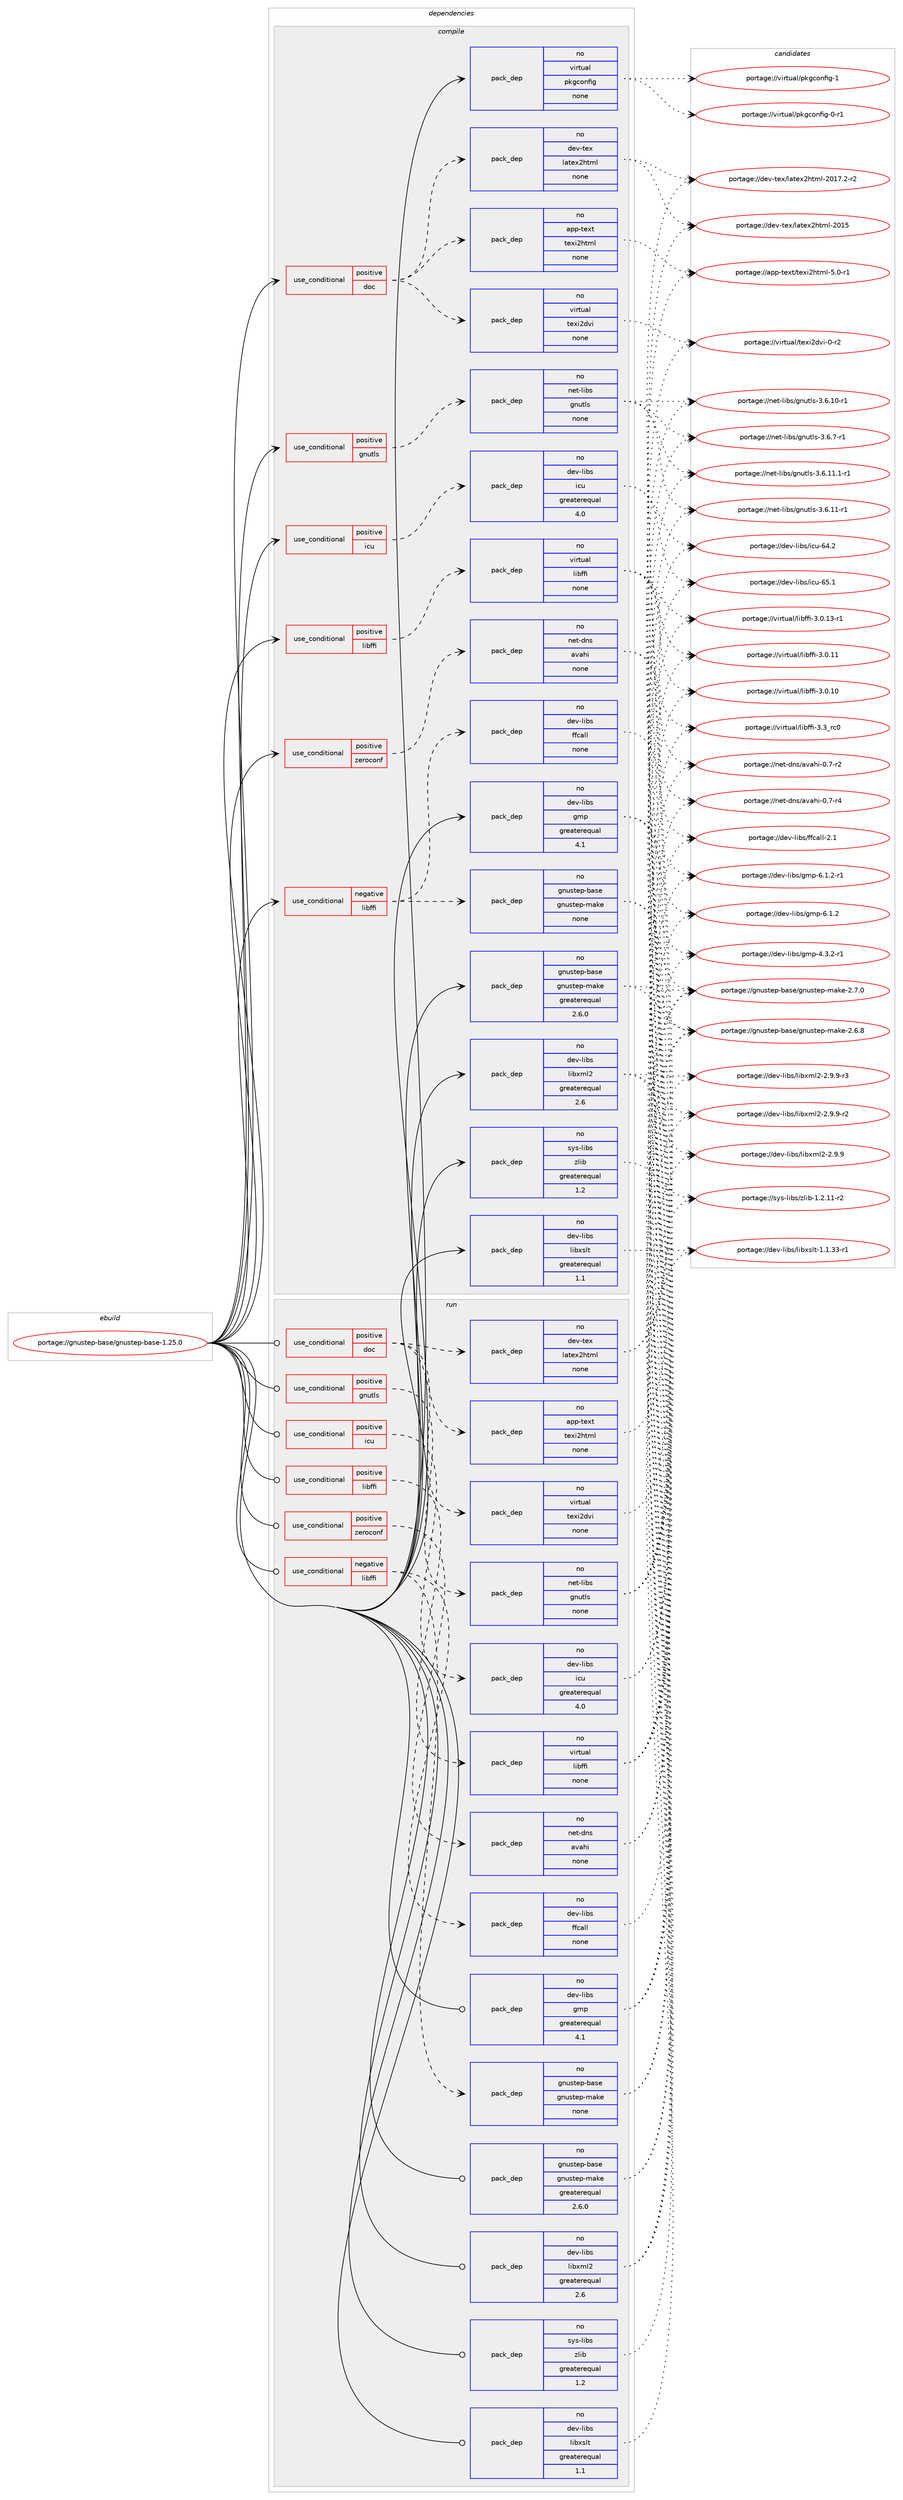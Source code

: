 digraph prolog {

# *************
# Graph options
# *************

newrank=true;
concentrate=true;
compound=true;
graph [rankdir=LR,fontname=Helvetica,fontsize=10,ranksep=1.5];#, ranksep=2.5, nodesep=0.2];
edge  [arrowhead=vee];
node  [fontname=Helvetica,fontsize=10];

# **********
# The ebuild
# **********

subgraph cluster_leftcol {
color=gray;
label=<<i>ebuild</i>>;
id [label="portage://gnustep-base/gnustep-base-1.25.0", color=red, width=4, href="../gnustep-base/gnustep-base-1.25.0.svg"];
}

# ****************
# The dependencies
# ****************

subgraph cluster_midcol {
color=gray;
label=<<i>dependencies</i>>;
subgraph cluster_compile {
fillcolor="#eeeeee";
style=filled;
label=<<i>compile</i>>;
subgraph cond57362 {
dependency272365 [label=<<TABLE BORDER="0" CELLBORDER="1" CELLSPACING="0" CELLPADDING="4"><TR><TD ROWSPAN="3" CELLPADDING="10">use_conditional</TD></TR><TR><TD>negative</TD></TR><TR><TD>libffi</TD></TR></TABLE>>, shape=none, color=red];
subgraph pack210712 {
dependency272366 [label=<<TABLE BORDER="0" CELLBORDER="1" CELLSPACING="0" CELLPADDING="4" WIDTH="220"><TR><TD ROWSPAN="6" CELLPADDING="30">pack_dep</TD></TR><TR><TD WIDTH="110">no</TD></TR><TR><TD>dev-libs</TD></TR><TR><TD>ffcall</TD></TR><TR><TD>none</TD></TR><TR><TD></TD></TR></TABLE>>, shape=none, color=blue];
}
dependency272365:e -> dependency272366:w [weight=20,style="dashed",arrowhead="vee"];
subgraph pack210713 {
dependency272367 [label=<<TABLE BORDER="0" CELLBORDER="1" CELLSPACING="0" CELLPADDING="4" WIDTH="220"><TR><TD ROWSPAN="6" CELLPADDING="30">pack_dep</TD></TR><TR><TD WIDTH="110">no</TD></TR><TR><TD>gnustep-base</TD></TR><TR><TD>gnustep-make</TD></TR><TR><TD>none</TD></TR><TR><TD></TD></TR></TABLE>>, shape=none, color=blue];
}
dependency272365:e -> dependency272367:w [weight=20,style="dashed",arrowhead="vee"];
}
id:e -> dependency272365:w [weight=20,style="solid",arrowhead="vee"];
subgraph cond57363 {
dependency272368 [label=<<TABLE BORDER="0" CELLBORDER="1" CELLSPACING="0" CELLPADDING="4"><TR><TD ROWSPAN="3" CELLPADDING="10">use_conditional</TD></TR><TR><TD>positive</TD></TR><TR><TD>doc</TD></TR></TABLE>>, shape=none, color=red];
subgraph pack210714 {
dependency272369 [label=<<TABLE BORDER="0" CELLBORDER="1" CELLSPACING="0" CELLPADDING="4" WIDTH="220"><TR><TD ROWSPAN="6" CELLPADDING="30">pack_dep</TD></TR><TR><TD WIDTH="110">no</TD></TR><TR><TD>virtual</TD></TR><TR><TD>texi2dvi</TD></TR><TR><TD>none</TD></TR><TR><TD></TD></TR></TABLE>>, shape=none, color=blue];
}
dependency272368:e -> dependency272369:w [weight=20,style="dashed",arrowhead="vee"];
subgraph pack210715 {
dependency272370 [label=<<TABLE BORDER="0" CELLBORDER="1" CELLSPACING="0" CELLPADDING="4" WIDTH="220"><TR><TD ROWSPAN="6" CELLPADDING="30">pack_dep</TD></TR><TR><TD WIDTH="110">no</TD></TR><TR><TD>dev-tex</TD></TR><TR><TD>latex2html</TD></TR><TR><TD>none</TD></TR><TR><TD></TD></TR></TABLE>>, shape=none, color=blue];
}
dependency272368:e -> dependency272370:w [weight=20,style="dashed",arrowhead="vee"];
subgraph pack210716 {
dependency272371 [label=<<TABLE BORDER="0" CELLBORDER="1" CELLSPACING="0" CELLPADDING="4" WIDTH="220"><TR><TD ROWSPAN="6" CELLPADDING="30">pack_dep</TD></TR><TR><TD WIDTH="110">no</TD></TR><TR><TD>app-text</TD></TR><TR><TD>texi2html</TD></TR><TR><TD>none</TD></TR><TR><TD></TD></TR></TABLE>>, shape=none, color=blue];
}
dependency272368:e -> dependency272371:w [weight=20,style="dashed",arrowhead="vee"];
}
id:e -> dependency272368:w [weight=20,style="solid",arrowhead="vee"];
subgraph cond57364 {
dependency272372 [label=<<TABLE BORDER="0" CELLBORDER="1" CELLSPACING="0" CELLPADDING="4"><TR><TD ROWSPAN="3" CELLPADDING="10">use_conditional</TD></TR><TR><TD>positive</TD></TR><TR><TD>gnutls</TD></TR></TABLE>>, shape=none, color=red];
subgraph pack210717 {
dependency272373 [label=<<TABLE BORDER="0" CELLBORDER="1" CELLSPACING="0" CELLPADDING="4" WIDTH="220"><TR><TD ROWSPAN="6" CELLPADDING="30">pack_dep</TD></TR><TR><TD WIDTH="110">no</TD></TR><TR><TD>net-libs</TD></TR><TR><TD>gnutls</TD></TR><TR><TD>none</TD></TR><TR><TD></TD></TR></TABLE>>, shape=none, color=blue];
}
dependency272372:e -> dependency272373:w [weight=20,style="dashed",arrowhead="vee"];
}
id:e -> dependency272372:w [weight=20,style="solid",arrowhead="vee"];
subgraph cond57365 {
dependency272374 [label=<<TABLE BORDER="0" CELLBORDER="1" CELLSPACING="0" CELLPADDING="4"><TR><TD ROWSPAN="3" CELLPADDING="10">use_conditional</TD></TR><TR><TD>positive</TD></TR><TR><TD>icu</TD></TR></TABLE>>, shape=none, color=red];
subgraph pack210718 {
dependency272375 [label=<<TABLE BORDER="0" CELLBORDER="1" CELLSPACING="0" CELLPADDING="4" WIDTH="220"><TR><TD ROWSPAN="6" CELLPADDING="30">pack_dep</TD></TR><TR><TD WIDTH="110">no</TD></TR><TR><TD>dev-libs</TD></TR><TR><TD>icu</TD></TR><TR><TD>greaterequal</TD></TR><TR><TD>4.0</TD></TR></TABLE>>, shape=none, color=blue];
}
dependency272374:e -> dependency272375:w [weight=20,style="dashed",arrowhead="vee"];
}
id:e -> dependency272374:w [weight=20,style="solid",arrowhead="vee"];
subgraph cond57366 {
dependency272376 [label=<<TABLE BORDER="0" CELLBORDER="1" CELLSPACING="0" CELLPADDING="4"><TR><TD ROWSPAN="3" CELLPADDING="10">use_conditional</TD></TR><TR><TD>positive</TD></TR><TR><TD>libffi</TD></TR></TABLE>>, shape=none, color=red];
subgraph pack210719 {
dependency272377 [label=<<TABLE BORDER="0" CELLBORDER="1" CELLSPACING="0" CELLPADDING="4" WIDTH="220"><TR><TD ROWSPAN="6" CELLPADDING="30">pack_dep</TD></TR><TR><TD WIDTH="110">no</TD></TR><TR><TD>virtual</TD></TR><TR><TD>libffi</TD></TR><TR><TD>none</TD></TR><TR><TD></TD></TR></TABLE>>, shape=none, color=blue];
}
dependency272376:e -> dependency272377:w [weight=20,style="dashed",arrowhead="vee"];
}
id:e -> dependency272376:w [weight=20,style="solid",arrowhead="vee"];
subgraph cond57367 {
dependency272378 [label=<<TABLE BORDER="0" CELLBORDER="1" CELLSPACING="0" CELLPADDING="4"><TR><TD ROWSPAN="3" CELLPADDING="10">use_conditional</TD></TR><TR><TD>positive</TD></TR><TR><TD>zeroconf</TD></TR></TABLE>>, shape=none, color=red];
subgraph pack210720 {
dependency272379 [label=<<TABLE BORDER="0" CELLBORDER="1" CELLSPACING="0" CELLPADDING="4" WIDTH="220"><TR><TD ROWSPAN="6" CELLPADDING="30">pack_dep</TD></TR><TR><TD WIDTH="110">no</TD></TR><TR><TD>net-dns</TD></TR><TR><TD>avahi</TD></TR><TR><TD>none</TD></TR><TR><TD></TD></TR></TABLE>>, shape=none, color=blue];
}
dependency272378:e -> dependency272379:w [weight=20,style="dashed",arrowhead="vee"];
}
id:e -> dependency272378:w [weight=20,style="solid",arrowhead="vee"];
subgraph pack210721 {
dependency272380 [label=<<TABLE BORDER="0" CELLBORDER="1" CELLSPACING="0" CELLPADDING="4" WIDTH="220"><TR><TD ROWSPAN="6" CELLPADDING="30">pack_dep</TD></TR><TR><TD WIDTH="110">no</TD></TR><TR><TD>dev-libs</TD></TR><TR><TD>gmp</TD></TR><TR><TD>greaterequal</TD></TR><TR><TD>4.1</TD></TR></TABLE>>, shape=none, color=blue];
}
id:e -> dependency272380:w [weight=20,style="solid",arrowhead="vee"];
subgraph pack210722 {
dependency272381 [label=<<TABLE BORDER="0" CELLBORDER="1" CELLSPACING="0" CELLPADDING="4" WIDTH="220"><TR><TD ROWSPAN="6" CELLPADDING="30">pack_dep</TD></TR><TR><TD WIDTH="110">no</TD></TR><TR><TD>dev-libs</TD></TR><TR><TD>libxml2</TD></TR><TR><TD>greaterequal</TD></TR><TR><TD>2.6</TD></TR></TABLE>>, shape=none, color=blue];
}
id:e -> dependency272381:w [weight=20,style="solid",arrowhead="vee"];
subgraph pack210723 {
dependency272382 [label=<<TABLE BORDER="0" CELLBORDER="1" CELLSPACING="0" CELLPADDING="4" WIDTH="220"><TR><TD ROWSPAN="6" CELLPADDING="30">pack_dep</TD></TR><TR><TD WIDTH="110">no</TD></TR><TR><TD>dev-libs</TD></TR><TR><TD>libxslt</TD></TR><TR><TD>greaterequal</TD></TR><TR><TD>1.1</TD></TR></TABLE>>, shape=none, color=blue];
}
id:e -> dependency272382:w [weight=20,style="solid",arrowhead="vee"];
subgraph pack210724 {
dependency272383 [label=<<TABLE BORDER="0" CELLBORDER="1" CELLSPACING="0" CELLPADDING="4" WIDTH="220"><TR><TD ROWSPAN="6" CELLPADDING="30">pack_dep</TD></TR><TR><TD WIDTH="110">no</TD></TR><TR><TD>gnustep-base</TD></TR><TR><TD>gnustep-make</TD></TR><TR><TD>greaterequal</TD></TR><TR><TD>2.6.0</TD></TR></TABLE>>, shape=none, color=blue];
}
id:e -> dependency272383:w [weight=20,style="solid",arrowhead="vee"];
subgraph pack210725 {
dependency272384 [label=<<TABLE BORDER="0" CELLBORDER="1" CELLSPACING="0" CELLPADDING="4" WIDTH="220"><TR><TD ROWSPAN="6" CELLPADDING="30">pack_dep</TD></TR><TR><TD WIDTH="110">no</TD></TR><TR><TD>sys-libs</TD></TR><TR><TD>zlib</TD></TR><TR><TD>greaterequal</TD></TR><TR><TD>1.2</TD></TR></TABLE>>, shape=none, color=blue];
}
id:e -> dependency272384:w [weight=20,style="solid",arrowhead="vee"];
subgraph pack210726 {
dependency272385 [label=<<TABLE BORDER="0" CELLBORDER="1" CELLSPACING="0" CELLPADDING="4" WIDTH="220"><TR><TD ROWSPAN="6" CELLPADDING="30">pack_dep</TD></TR><TR><TD WIDTH="110">no</TD></TR><TR><TD>virtual</TD></TR><TR><TD>pkgconfig</TD></TR><TR><TD>none</TD></TR><TR><TD></TD></TR></TABLE>>, shape=none, color=blue];
}
id:e -> dependency272385:w [weight=20,style="solid",arrowhead="vee"];
}
subgraph cluster_compileandrun {
fillcolor="#eeeeee";
style=filled;
label=<<i>compile and run</i>>;
}
subgraph cluster_run {
fillcolor="#eeeeee";
style=filled;
label=<<i>run</i>>;
subgraph cond57368 {
dependency272386 [label=<<TABLE BORDER="0" CELLBORDER="1" CELLSPACING="0" CELLPADDING="4"><TR><TD ROWSPAN="3" CELLPADDING="10">use_conditional</TD></TR><TR><TD>negative</TD></TR><TR><TD>libffi</TD></TR></TABLE>>, shape=none, color=red];
subgraph pack210727 {
dependency272387 [label=<<TABLE BORDER="0" CELLBORDER="1" CELLSPACING="0" CELLPADDING="4" WIDTH="220"><TR><TD ROWSPAN="6" CELLPADDING="30">pack_dep</TD></TR><TR><TD WIDTH="110">no</TD></TR><TR><TD>dev-libs</TD></TR><TR><TD>ffcall</TD></TR><TR><TD>none</TD></TR><TR><TD></TD></TR></TABLE>>, shape=none, color=blue];
}
dependency272386:e -> dependency272387:w [weight=20,style="dashed",arrowhead="vee"];
subgraph pack210728 {
dependency272388 [label=<<TABLE BORDER="0" CELLBORDER="1" CELLSPACING="0" CELLPADDING="4" WIDTH="220"><TR><TD ROWSPAN="6" CELLPADDING="30">pack_dep</TD></TR><TR><TD WIDTH="110">no</TD></TR><TR><TD>gnustep-base</TD></TR><TR><TD>gnustep-make</TD></TR><TR><TD>none</TD></TR><TR><TD></TD></TR></TABLE>>, shape=none, color=blue];
}
dependency272386:e -> dependency272388:w [weight=20,style="dashed",arrowhead="vee"];
}
id:e -> dependency272386:w [weight=20,style="solid",arrowhead="odot"];
subgraph cond57369 {
dependency272389 [label=<<TABLE BORDER="0" CELLBORDER="1" CELLSPACING="0" CELLPADDING="4"><TR><TD ROWSPAN="3" CELLPADDING="10">use_conditional</TD></TR><TR><TD>positive</TD></TR><TR><TD>doc</TD></TR></TABLE>>, shape=none, color=red];
subgraph pack210729 {
dependency272390 [label=<<TABLE BORDER="0" CELLBORDER="1" CELLSPACING="0" CELLPADDING="4" WIDTH="220"><TR><TD ROWSPAN="6" CELLPADDING="30">pack_dep</TD></TR><TR><TD WIDTH="110">no</TD></TR><TR><TD>virtual</TD></TR><TR><TD>texi2dvi</TD></TR><TR><TD>none</TD></TR><TR><TD></TD></TR></TABLE>>, shape=none, color=blue];
}
dependency272389:e -> dependency272390:w [weight=20,style="dashed",arrowhead="vee"];
subgraph pack210730 {
dependency272391 [label=<<TABLE BORDER="0" CELLBORDER="1" CELLSPACING="0" CELLPADDING="4" WIDTH="220"><TR><TD ROWSPAN="6" CELLPADDING="30">pack_dep</TD></TR><TR><TD WIDTH="110">no</TD></TR><TR><TD>dev-tex</TD></TR><TR><TD>latex2html</TD></TR><TR><TD>none</TD></TR><TR><TD></TD></TR></TABLE>>, shape=none, color=blue];
}
dependency272389:e -> dependency272391:w [weight=20,style="dashed",arrowhead="vee"];
subgraph pack210731 {
dependency272392 [label=<<TABLE BORDER="0" CELLBORDER="1" CELLSPACING="0" CELLPADDING="4" WIDTH="220"><TR><TD ROWSPAN="6" CELLPADDING="30">pack_dep</TD></TR><TR><TD WIDTH="110">no</TD></TR><TR><TD>app-text</TD></TR><TR><TD>texi2html</TD></TR><TR><TD>none</TD></TR><TR><TD></TD></TR></TABLE>>, shape=none, color=blue];
}
dependency272389:e -> dependency272392:w [weight=20,style="dashed",arrowhead="vee"];
}
id:e -> dependency272389:w [weight=20,style="solid",arrowhead="odot"];
subgraph cond57370 {
dependency272393 [label=<<TABLE BORDER="0" CELLBORDER="1" CELLSPACING="0" CELLPADDING="4"><TR><TD ROWSPAN="3" CELLPADDING="10">use_conditional</TD></TR><TR><TD>positive</TD></TR><TR><TD>gnutls</TD></TR></TABLE>>, shape=none, color=red];
subgraph pack210732 {
dependency272394 [label=<<TABLE BORDER="0" CELLBORDER="1" CELLSPACING="0" CELLPADDING="4" WIDTH="220"><TR><TD ROWSPAN="6" CELLPADDING="30">pack_dep</TD></TR><TR><TD WIDTH="110">no</TD></TR><TR><TD>net-libs</TD></TR><TR><TD>gnutls</TD></TR><TR><TD>none</TD></TR><TR><TD></TD></TR></TABLE>>, shape=none, color=blue];
}
dependency272393:e -> dependency272394:w [weight=20,style="dashed",arrowhead="vee"];
}
id:e -> dependency272393:w [weight=20,style="solid",arrowhead="odot"];
subgraph cond57371 {
dependency272395 [label=<<TABLE BORDER="0" CELLBORDER="1" CELLSPACING="0" CELLPADDING="4"><TR><TD ROWSPAN="3" CELLPADDING="10">use_conditional</TD></TR><TR><TD>positive</TD></TR><TR><TD>icu</TD></TR></TABLE>>, shape=none, color=red];
subgraph pack210733 {
dependency272396 [label=<<TABLE BORDER="0" CELLBORDER="1" CELLSPACING="0" CELLPADDING="4" WIDTH="220"><TR><TD ROWSPAN="6" CELLPADDING="30">pack_dep</TD></TR><TR><TD WIDTH="110">no</TD></TR><TR><TD>dev-libs</TD></TR><TR><TD>icu</TD></TR><TR><TD>greaterequal</TD></TR><TR><TD>4.0</TD></TR></TABLE>>, shape=none, color=blue];
}
dependency272395:e -> dependency272396:w [weight=20,style="dashed",arrowhead="vee"];
}
id:e -> dependency272395:w [weight=20,style="solid",arrowhead="odot"];
subgraph cond57372 {
dependency272397 [label=<<TABLE BORDER="0" CELLBORDER="1" CELLSPACING="0" CELLPADDING="4"><TR><TD ROWSPAN="3" CELLPADDING="10">use_conditional</TD></TR><TR><TD>positive</TD></TR><TR><TD>libffi</TD></TR></TABLE>>, shape=none, color=red];
subgraph pack210734 {
dependency272398 [label=<<TABLE BORDER="0" CELLBORDER="1" CELLSPACING="0" CELLPADDING="4" WIDTH="220"><TR><TD ROWSPAN="6" CELLPADDING="30">pack_dep</TD></TR><TR><TD WIDTH="110">no</TD></TR><TR><TD>virtual</TD></TR><TR><TD>libffi</TD></TR><TR><TD>none</TD></TR><TR><TD></TD></TR></TABLE>>, shape=none, color=blue];
}
dependency272397:e -> dependency272398:w [weight=20,style="dashed",arrowhead="vee"];
}
id:e -> dependency272397:w [weight=20,style="solid",arrowhead="odot"];
subgraph cond57373 {
dependency272399 [label=<<TABLE BORDER="0" CELLBORDER="1" CELLSPACING="0" CELLPADDING="4"><TR><TD ROWSPAN="3" CELLPADDING="10">use_conditional</TD></TR><TR><TD>positive</TD></TR><TR><TD>zeroconf</TD></TR></TABLE>>, shape=none, color=red];
subgraph pack210735 {
dependency272400 [label=<<TABLE BORDER="0" CELLBORDER="1" CELLSPACING="0" CELLPADDING="4" WIDTH="220"><TR><TD ROWSPAN="6" CELLPADDING="30">pack_dep</TD></TR><TR><TD WIDTH="110">no</TD></TR><TR><TD>net-dns</TD></TR><TR><TD>avahi</TD></TR><TR><TD>none</TD></TR><TR><TD></TD></TR></TABLE>>, shape=none, color=blue];
}
dependency272399:e -> dependency272400:w [weight=20,style="dashed",arrowhead="vee"];
}
id:e -> dependency272399:w [weight=20,style="solid",arrowhead="odot"];
subgraph pack210736 {
dependency272401 [label=<<TABLE BORDER="0" CELLBORDER="1" CELLSPACING="0" CELLPADDING="4" WIDTH="220"><TR><TD ROWSPAN="6" CELLPADDING="30">pack_dep</TD></TR><TR><TD WIDTH="110">no</TD></TR><TR><TD>dev-libs</TD></TR><TR><TD>gmp</TD></TR><TR><TD>greaterequal</TD></TR><TR><TD>4.1</TD></TR></TABLE>>, shape=none, color=blue];
}
id:e -> dependency272401:w [weight=20,style="solid",arrowhead="odot"];
subgraph pack210737 {
dependency272402 [label=<<TABLE BORDER="0" CELLBORDER="1" CELLSPACING="0" CELLPADDING="4" WIDTH="220"><TR><TD ROWSPAN="6" CELLPADDING="30">pack_dep</TD></TR><TR><TD WIDTH="110">no</TD></TR><TR><TD>dev-libs</TD></TR><TR><TD>libxml2</TD></TR><TR><TD>greaterequal</TD></TR><TR><TD>2.6</TD></TR></TABLE>>, shape=none, color=blue];
}
id:e -> dependency272402:w [weight=20,style="solid",arrowhead="odot"];
subgraph pack210738 {
dependency272403 [label=<<TABLE BORDER="0" CELLBORDER="1" CELLSPACING="0" CELLPADDING="4" WIDTH="220"><TR><TD ROWSPAN="6" CELLPADDING="30">pack_dep</TD></TR><TR><TD WIDTH="110">no</TD></TR><TR><TD>dev-libs</TD></TR><TR><TD>libxslt</TD></TR><TR><TD>greaterequal</TD></TR><TR><TD>1.1</TD></TR></TABLE>>, shape=none, color=blue];
}
id:e -> dependency272403:w [weight=20,style="solid",arrowhead="odot"];
subgraph pack210739 {
dependency272404 [label=<<TABLE BORDER="0" CELLBORDER="1" CELLSPACING="0" CELLPADDING="4" WIDTH="220"><TR><TD ROWSPAN="6" CELLPADDING="30">pack_dep</TD></TR><TR><TD WIDTH="110">no</TD></TR><TR><TD>gnustep-base</TD></TR><TR><TD>gnustep-make</TD></TR><TR><TD>greaterequal</TD></TR><TR><TD>2.6.0</TD></TR></TABLE>>, shape=none, color=blue];
}
id:e -> dependency272404:w [weight=20,style="solid",arrowhead="odot"];
subgraph pack210740 {
dependency272405 [label=<<TABLE BORDER="0" CELLBORDER="1" CELLSPACING="0" CELLPADDING="4" WIDTH="220"><TR><TD ROWSPAN="6" CELLPADDING="30">pack_dep</TD></TR><TR><TD WIDTH="110">no</TD></TR><TR><TD>sys-libs</TD></TR><TR><TD>zlib</TD></TR><TR><TD>greaterequal</TD></TR><TR><TD>1.2</TD></TR></TABLE>>, shape=none, color=blue];
}
id:e -> dependency272405:w [weight=20,style="solid",arrowhead="odot"];
}
}

# **************
# The candidates
# **************

subgraph cluster_choices {
rank=same;
color=gray;
label=<<i>candidates</i>>;

subgraph choice210712 {
color=black;
nodesep=1;
choice100101118451081059811547102102999710810845504649 [label="portage://dev-libs/ffcall-2.1", color=red, width=4,href="../dev-libs/ffcall-2.1.svg"];
dependency272366:e -> choice100101118451081059811547102102999710810845504649:w [style=dotted,weight="100"];
}
subgraph choice210713 {
color=black;
nodesep=1;
choice103110117115116101112459897115101471031101171151161011124510997107101455046554648 [label="portage://gnustep-base/gnustep-make-2.7.0", color=red, width=4,href="../gnustep-base/gnustep-make-2.7.0.svg"];
choice103110117115116101112459897115101471031101171151161011124510997107101455046544656 [label="portage://gnustep-base/gnustep-make-2.6.8", color=red, width=4,href="../gnustep-base/gnustep-make-2.6.8.svg"];
dependency272367:e -> choice103110117115116101112459897115101471031101171151161011124510997107101455046554648:w [style=dotted,weight="100"];
dependency272367:e -> choice103110117115116101112459897115101471031101171151161011124510997107101455046544656:w [style=dotted,weight="100"];
}
subgraph choice210714 {
color=black;
nodesep=1;
choice11810511411611797108471161011201055010011810545484511450 [label="portage://virtual/texi2dvi-0-r2", color=red, width=4,href="../virtual/texi2dvi-0-r2.svg"];
dependency272369:e -> choice11810511411611797108471161011201055010011810545484511450:w [style=dotted,weight="100"];
}
subgraph choice210715 {
color=black;
nodesep=1;
choice10010111845116101120471089711610112050104116109108455048495546504511450 [label="portage://dev-tex/latex2html-2017.2-r2", color=red, width=4,href="../dev-tex/latex2html-2017.2-r2.svg"];
choice100101118451161011204710897116101120501041161091084550484953 [label="portage://dev-tex/latex2html-2015", color=red, width=4,href="../dev-tex/latex2html-2015.svg"];
dependency272370:e -> choice10010111845116101120471089711610112050104116109108455048495546504511450:w [style=dotted,weight="100"];
dependency272370:e -> choice100101118451161011204710897116101120501041161091084550484953:w [style=dotted,weight="100"];
}
subgraph choice210716 {
color=black;
nodesep=1;
choice97112112451161011201164711610112010550104116109108455346484511449 [label="portage://app-text/texi2html-5.0-r1", color=red, width=4,href="../app-text/texi2html-5.0-r1.svg"];
dependency272371:e -> choice97112112451161011201164711610112010550104116109108455346484511449:w [style=dotted,weight="100"];
}
subgraph choice210717 {
color=black;
nodesep=1;
choice1101011164510810598115471031101171161081154551465446554511449 [label="portage://net-libs/gnutls-3.6.7-r1", color=red, width=4,href="../net-libs/gnutls-3.6.7-r1.svg"];
choice1101011164510810598115471031101171161081154551465446494946494511449 [label="portage://net-libs/gnutls-3.6.11.1-r1", color=red, width=4,href="../net-libs/gnutls-3.6.11.1-r1.svg"];
choice110101116451081059811547103110117116108115455146544649494511449 [label="portage://net-libs/gnutls-3.6.11-r1", color=red, width=4,href="../net-libs/gnutls-3.6.11-r1.svg"];
choice110101116451081059811547103110117116108115455146544649484511449 [label="portage://net-libs/gnutls-3.6.10-r1", color=red, width=4,href="../net-libs/gnutls-3.6.10-r1.svg"];
dependency272373:e -> choice1101011164510810598115471031101171161081154551465446554511449:w [style=dotted,weight="100"];
dependency272373:e -> choice1101011164510810598115471031101171161081154551465446494946494511449:w [style=dotted,weight="100"];
dependency272373:e -> choice110101116451081059811547103110117116108115455146544649494511449:w [style=dotted,weight="100"];
dependency272373:e -> choice110101116451081059811547103110117116108115455146544649484511449:w [style=dotted,weight="100"];
}
subgraph choice210718 {
color=black;
nodesep=1;
choice100101118451081059811547105991174554534649 [label="portage://dev-libs/icu-65.1", color=red, width=4,href="../dev-libs/icu-65.1.svg"];
choice100101118451081059811547105991174554524650 [label="portage://dev-libs/icu-64.2", color=red, width=4,href="../dev-libs/icu-64.2.svg"];
dependency272375:e -> choice100101118451081059811547105991174554534649:w [style=dotted,weight="100"];
dependency272375:e -> choice100101118451081059811547105991174554524650:w [style=dotted,weight="100"];
}
subgraph choice210719 {
color=black;
nodesep=1;
choice11810511411611797108471081059810210210545514651951149948 [label="portage://virtual/libffi-3.3_rc0", color=red, width=4,href="../virtual/libffi-3.3_rc0.svg"];
choice118105114116117971084710810598102102105455146484649514511449 [label="portage://virtual/libffi-3.0.13-r1", color=red, width=4,href="../virtual/libffi-3.0.13-r1.svg"];
choice11810511411611797108471081059810210210545514648464949 [label="portage://virtual/libffi-3.0.11", color=red, width=4,href="../virtual/libffi-3.0.11.svg"];
choice11810511411611797108471081059810210210545514648464948 [label="portage://virtual/libffi-3.0.10", color=red, width=4,href="../virtual/libffi-3.0.10.svg"];
dependency272377:e -> choice11810511411611797108471081059810210210545514651951149948:w [style=dotted,weight="100"];
dependency272377:e -> choice118105114116117971084710810598102102105455146484649514511449:w [style=dotted,weight="100"];
dependency272377:e -> choice11810511411611797108471081059810210210545514648464949:w [style=dotted,weight="100"];
dependency272377:e -> choice11810511411611797108471081059810210210545514648464948:w [style=dotted,weight="100"];
}
subgraph choice210720 {
color=black;
nodesep=1;
choice11010111645100110115479711897104105454846554511452 [label="portage://net-dns/avahi-0.7-r4", color=red, width=4,href="../net-dns/avahi-0.7-r4.svg"];
choice11010111645100110115479711897104105454846554511450 [label="portage://net-dns/avahi-0.7-r2", color=red, width=4,href="../net-dns/avahi-0.7-r2.svg"];
dependency272379:e -> choice11010111645100110115479711897104105454846554511452:w [style=dotted,weight="100"];
dependency272379:e -> choice11010111645100110115479711897104105454846554511450:w [style=dotted,weight="100"];
}
subgraph choice210721 {
color=black;
nodesep=1;
choice1001011184510810598115471031091124554464946504511449 [label="portage://dev-libs/gmp-6.1.2-r1", color=red, width=4,href="../dev-libs/gmp-6.1.2-r1.svg"];
choice100101118451081059811547103109112455446494650 [label="portage://dev-libs/gmp-6.1.2", color=red, width=4,href="../dev-libs/gmp-6.1.2.svg"];
choice1001011184510810598115471031091124552465146504511449 [label="portage://dev-libs/gmp-4.3.2-r1", color=red, width=4,href="../dev-libs/gmp-4.3.2-r1.svg"];
dependency272380:e -> choice1001011184510810598115471031091124554464946504511449:w [style=dotted,weight="100"];
dependency272380:e -> choice100101118451081059811547103109112455446494650:w [style=dotted,weight="100"];
dependency272380:e -> choice1001011184510810598115471031091124552465146504511449:w [style=dotted,weight="100"];
}
subgraph choice210722 {
color=black;
nodesep=1;
choice10010111845108105981154710810598120109108504550465746574511451 [label="portage://dev-libs/libxml2-2.9.9-r3", color=red, width=4,href="../dev-libs/libxml2-2.9.9-r3.svg"];
choice10010111845108105981154710810598120109108504550465746574511450 [label="portage://dev-libs/libxml2-2.9.9-r2", color=red, width=4,href="../dev-libs/libxml2-2.9.9-r2.svg"];
choice1001011184510810598115471081059812010910850455046574657 [label="portage://dev-libs/libxml2-2.9.9", color=red, width=4,href="../dev-libs/libxml2-2.9.9.svg"];
dependency272381:e -> choice10010111845108105981154710810598120109108504550465746574511451:w [style=dotted,weight="100"];
dependency272381:e -> choice10010111845108105981154710810598120109108504550465746574511450:w [style=dotted,weight="100"];
dependency272381:e -> choice1001011184510810598115471081059812010910850455046574657:w [style=dotted,weight="100"];
}
subgraph choice210723 {
color=black;
nodesep=1;
choice10010111845108105981154710810598120115108116454946494651514511449 [label="portage://dev-libs/libxslt-1.1.33-r1", color=red, width=4,href="../dev-libs/libxslt-1.1.33-r1.svg"];
dependency272382:e -> choice10010111845108105981154710810598120115108116454946494651514511449:w [style=dotted,weight="100"];
}
subgraph choice210724 {
color=black;
nodesep=1;
choice103110117115116101112459897115101471031101171151161011124510997107101455046554648 [label="portage://gnustep-base/gnustep-make-2.7.0", color=red, width=4,href="../gnustep-base/gnustep-make-2.7.0.svg"];
choice103110117115116101112459897115101471031101171151161011124510997107101455046544656 [label="portage://gnustep-base/gnustep-make-2.6.8", color=red, width=4,href="../gnustep-base/gnustep-make-2.6.8.svg"];
dependency272383:e -> choice103110117115116101112459897115101471031101171151161011124510997107101455046554648:w [style=dotted,weight="100"];
dependency272383:e -> choice103110117115116101112459897115101471031101171151161011124510997107101455046544656:w [style=dotted,weight="100"];
}
subgraph choice210725 {
color=black;
nodesep=1;
choice11512111545108105981154712210810598454946504649494511450 [label="portage://sys-libs/zlib-1.2.11-r2", color=red, width=4,href="../sys-libs/zlib-1.2.11-r2.svg"];
dependency272384:e -> choice11512111545108105981154712210810598454946504649494511450:w [style=dotted,weight="100"];
}
subgraph choice210726 {
color=black;
nodesep=1;
choice1181051141161179710847112107103991111101021051034549 [label="portage://virtual/pkgconfig-1", color=red, width=4,href="../virtual/pkgconfig-1.svg"];
choice11810511411611797108471121071039911111010210510345484511449 [label="portage://virtual/pkgconfig-0-r1", color=red, width=4,href="../virtual/pkgconfig-0-r1.svg"];
dependency272385:e -> choice1181051141161179710847112107103991111101021051034549:w [style=dotted,weight="100"];
dependency272385:e -> choice11810511411611797108471121071039911111010210510345484511449:w [style=dotted,weight="100"];
}
subgraph choice210727 {
color=black;
nodesep=1;
choice100101118451081059811547102102999710810845504649 [label="portage://dev-libs/ffcall-2.1", color=red, width=4,href="../dev-libs/ffcall-2.1.svg"];
dependency272387:e -> choice100101118451081059811547102102999710810845504649:w [style=dotted,weight="100"];
}
subgraph choice210728 {
color=black;
nodesep=1;
choice103110117115116101112459897115101471031101171151161011124510997107101455046554648 [label="portage://gnustep-base/gnustep-make-2.7.0", color=red, width=4,href="../gnustep-base/gnustep-make-2.7.0.svg"];
choice103110117115116101112459897115101471031101171151161011124510997107101455046544656 [label="portage://gnustep-base/gnustep-make-2.6.8", color=red, width=4,href="../gnustep-base/gnustep-make-2.6.8.svg"];
dependency272388:e -> choice103110117115116101112459897115101471031101171151161011124510997107101455046554648:w [style=dotted,weight="100"];
dependency272388:e -> choice103110117115116101112459897115101471031101171151161011124510997107101455046544656:w [style=dotted,weight="100"];
}
subgraph choice210729 {
color=black;
nodesep=1;
choice11810511411611797108471161011201055010011810545484511450 [label="portage://virtual/texi2dvi-0-r2", color=red, width=4,href="../virtual/texi2dvi-0-r2.svg"];
dependency272390:e -> choice11810511411611797108471161011201055010011810545484511450:w [style=dotted,weight="100"];
}
subgraph choice210730 {
color=black;
nodesep=1;
choice10010111845116101120471089711610112050104116109108455048495546504511450 [label="portage://dev-tex/latex2html-2017.2-r2", color=red, width=4,href="../dev-tex/latex2html-2017.2-r2.svg"];
choice100101118451161011204710897116101120501041161091084550484953 [label="portage://dev-tex/latex2html-2015", color=red, width=4,href="../dev-tex/latex2html-2015.svg"];
dependency272391:e -> choice10010111845116101120471089711610112050104116109108455048495546504511450:w [style=dotted,weight="100"];
dependency272391:e -> choice100101118451161011204710897116101120501041161091084550484953:w [style=dotted,weight="100"];
}
subgraph choice210731 {
color=black;
nodesep=1;
choice97112112451161011201164711610112010550104116109108455346484511449 [label="portage://app-text/texi2html-5.0-r1", color=red, width=4,href="../app-text/texi2html-5.0-r1.svg"];
dependency272392:e -> choice97112112451161011201164711610112010550104116109108455346484511449:w [style=dotted,weight="100"];
}
subgraph choice210732 {
color=black;
nodesep=1;
choice1101011164510810598115471031101171161081154551465446554511449 [label="portage://net-libs/gnutls-3.6.7-r1", color=red, width=4,href="../net-libs/gnutls-3.6.7-r1.svg"];
choice1101011164510810598115471031101171161081154551465446494946494511449 [label="portage://net-libs/gnutls-3.6.11.1-r1", color=red, width=4,href="../net-libs/gnutls-3.6.11.1-r1.svg"];
choice110101116451081059811547103110117116108115455146544649494511449 [label="portage://net-libs/gnutls-3.6.11-r1", color=red, width=4,href="../net-libs/gnutls-3.6.11-r1.svg"];
choice110101116451081059811547103110117116108115455146544649484511449 [label="portage://net-libs/gnutls-3.6.10-r1", color=red, width=4,href="../net-libs/gnutls-3.6.10-r1.svg"];
dependency272394:e -> choice1101011164510810598115471031101171161081154551465446554511449:w [style=dotted,weight="100"];
dependency272394:e -> choice1101011164510810598115471031101171161081154551465446494946494511449:w [style=dotted,weight="100"];
dependency272394:e -> choice110101116451081059811547103110117116108115455146544649494511449:w [style=dotted,weight="100"];
dependency272394:e -> choice110101116451081059811547103110117116108115455146544649484511449:w [style=dotted,weight="100"];
}
subgraph choice210733 {
color=black;
nodesep=1;
choice100101118451081059811547105991174554534649 [label="portage://dev-libs/icu-65.1", color=red, width=4,href="../dev-libs/icu-65.1.svg"];
choice100101118451081059811547105991174554524650 [label="portage://dev-libs/icu-64.2", color=red, width=4,href="../dev-libs/icu-64.2.svg"];
dependency272396:e -> choice100101118451081059811547105991174554534649:w [style=dotted,weight="100"];
dependency272396:e -> choice100101118451081059811547105991174554524650:w [style=dotted,weight="100"];
}
subgraph choice210734 {
color=black;
nodesep=1;
choice11810511411611797108471081059810210210545514651951149948 [label="portage://virtual/libffi-3.3_rc0", color=red, width=4,href="../virtual/libffi-3.3_rc0.svg"];
choice118105114116117971084710810598102102105455146484649514511449 [label="portage://virtual/libffi-3.0.13-r1", color=red, width=4,href="../virtual/libffi-3.0.13-r1.svg"];
choice11810511411611797108471081059810210210545514648464949 [label="portage://virtual/libffi-3.0.11", color=red, width=4,href="../virtual/libffi-3.0.11.svg"];
choice11810511411611797108471081059810210210545514648464948 [label="portage://virtual/libffi-3.0.10", color=red, width=4,href="../virtual/libffi-3.0.10.svg"];
dependency272398:e -> choice11810511411611797108471081059810210210545514651951149948:w [style=dotted,weight="100"];
dependency272398:e -> choice118105114116117971084710810598102102105455146484649514511449:w [style=dotted,weight="100"];
dependency272398:e -> choice11810511411611797108471081059810210210545514648464949:w [style=dotted,weight="100"];
dependency272398:e -> choice11810511411611797108471081059810210210545514648464948:w [style=dotted,weight="100"];
}
subgraph choice210735 {
color=black;
nodesep=1;
choice11010111645100110115479711897104105454846554511452 [label="portage://net-dns/avahi-0.7-r4", color=red, width=4,href="../net-dns/avahi-0.7-r4.svg"];
choice11010111645100110115479711897104105454846554511450 [label="portage://net-dns/avahi-0.7-r2", color=red, width=4,href="../net-dns/avahi-0.7-r2.svg"];
dependency272400:e -> choice11010111645100110115479711897104105454846554511452:w [style=dotted,weight="100"];
dependency272400:e -> choice11010111645100110115479711897104105454846554511450:w [style=dotted,weight="100"];
}
subgraph choice210736 {
color=black;
nodesep=1;
choice1001011184510810598115471031091124554464946504511449 [label="portage://dev-libs/gmp-6.1.2-r1", color=red, width=4,href="../dev-libs/gmp-6.1.2-r1.svg"];
choice100101118451081059811547103109112455446494650 [label="portage://dev-libs/gmp-6.1.2", color=red, width=4,href="../dev-libs/gmp-6.1.2.svg"];
choice1001011184510810598115471031091124552465146504511449 [label="portage://dev-libs/gmp-4.3.2-r1", color=red, width=4,href="../dev-libs/gmp-4.3.2-r1.svg"];
dependency272401:e -> choice1001011184510810598115471031091124554464946504511449:w [style=dotted,weight="100"];
dependency272401:e -> choice100101118451081059811547103109112455446494650:w [style=dotted,weight="100"];
dependency272401:e -> choice1001011184510810598115471031091124552465146504511449:w [style=dotted,weight="100"];
}
subgraph choice210737 {
color=black;
nodesep=1;
choice10010111845108105981154710810598120109108504550465746574511451 [label="portage://dev-libs/libxml2-2.9.9-r3", color=red, width=4,href="../dev-libs/libxml2-2.9.9-r3.svg"];
choice10010111845108105981154710810598120109108504550465746574511450 [label="portage://dev-libs/libxml2-2.9.9-r2", color=red, width=4,href="../dev-libs/libxml2-2.9.9-r2.svg"];
choice1001011184510810598115471081059812010910850455046574657 [label="portage://dev-libs/libxml2-2.9.9", color=red, width=4,href="../dev-libs/libxml2-2.9.9.svg"];
dependency272402:e -> choice10010111845108105981154710810598120109108504550465746574511451:w [style=dotted,weight="100"];
dependency272402:e -> choice10010111845108105981154710810598120109108504550465746574511450:w [style=dotted,weight="100"];
dependency272402:e -> choice1001011184510810598115471081059812010910850455046574657:w [style=dotted,weight="100"];
}
subgraph choice210738 {
color=black;
nodesep=1;
choice10010111845108105981154710810598120115108116454946494651514511449 [label="portage://dev-libs/libxslt-1.1.33-r1", color=red, width=4,href="../dev-libs/libxslt-1.1.33-r1.svg"];
dependency272403:e -> choice10010111845108105981154710810598120115108116454946494651514511449:w [style=dotted,weight="100"];
}
subgraph choice210739 {
color=black;
nodesep=1;
choice103110117115116101112459897115101471031101171151161011124510997107101455046554648 [label="portage://gnustep-base/gnustep-make-2.7.0", color=red, width=4,href="../gnustep-base/gnustep-make-2.7.0.svg"];
choice103110117115116101112459897115101471031101171151161011124510997107101455046544656 [label="portage://gnustep-base/gnustep-make-2.6.8", color=red, width=4,href="../gnustep-base/gnustep-make-2.6.8.svg"];
dependency272404:e -> choice103110117115116101112459897115101471031101171151161011124510997107101455046554648:w [style=dotted,weight="100"];
dependency272404:e -> choice103110117115116101112459897115101471031101171151161011124510997107101455046544656:w [style=dotted,weight="100"];
}
subgraph choice210740 {
color=black;
nodesep=1;
choice11512111545108105981154712210810598454946504649494511450 [label="portage://sys-libs/zlib-1.2.11-r2", color=red, width=4,href="../sys-libs/zlib-1.2.11-r2.svg"];
dependency272405:e -> choice11512111545108105981154712210810598454946504649494511450:w [style=dotted,weight="100"];
}
}

}
